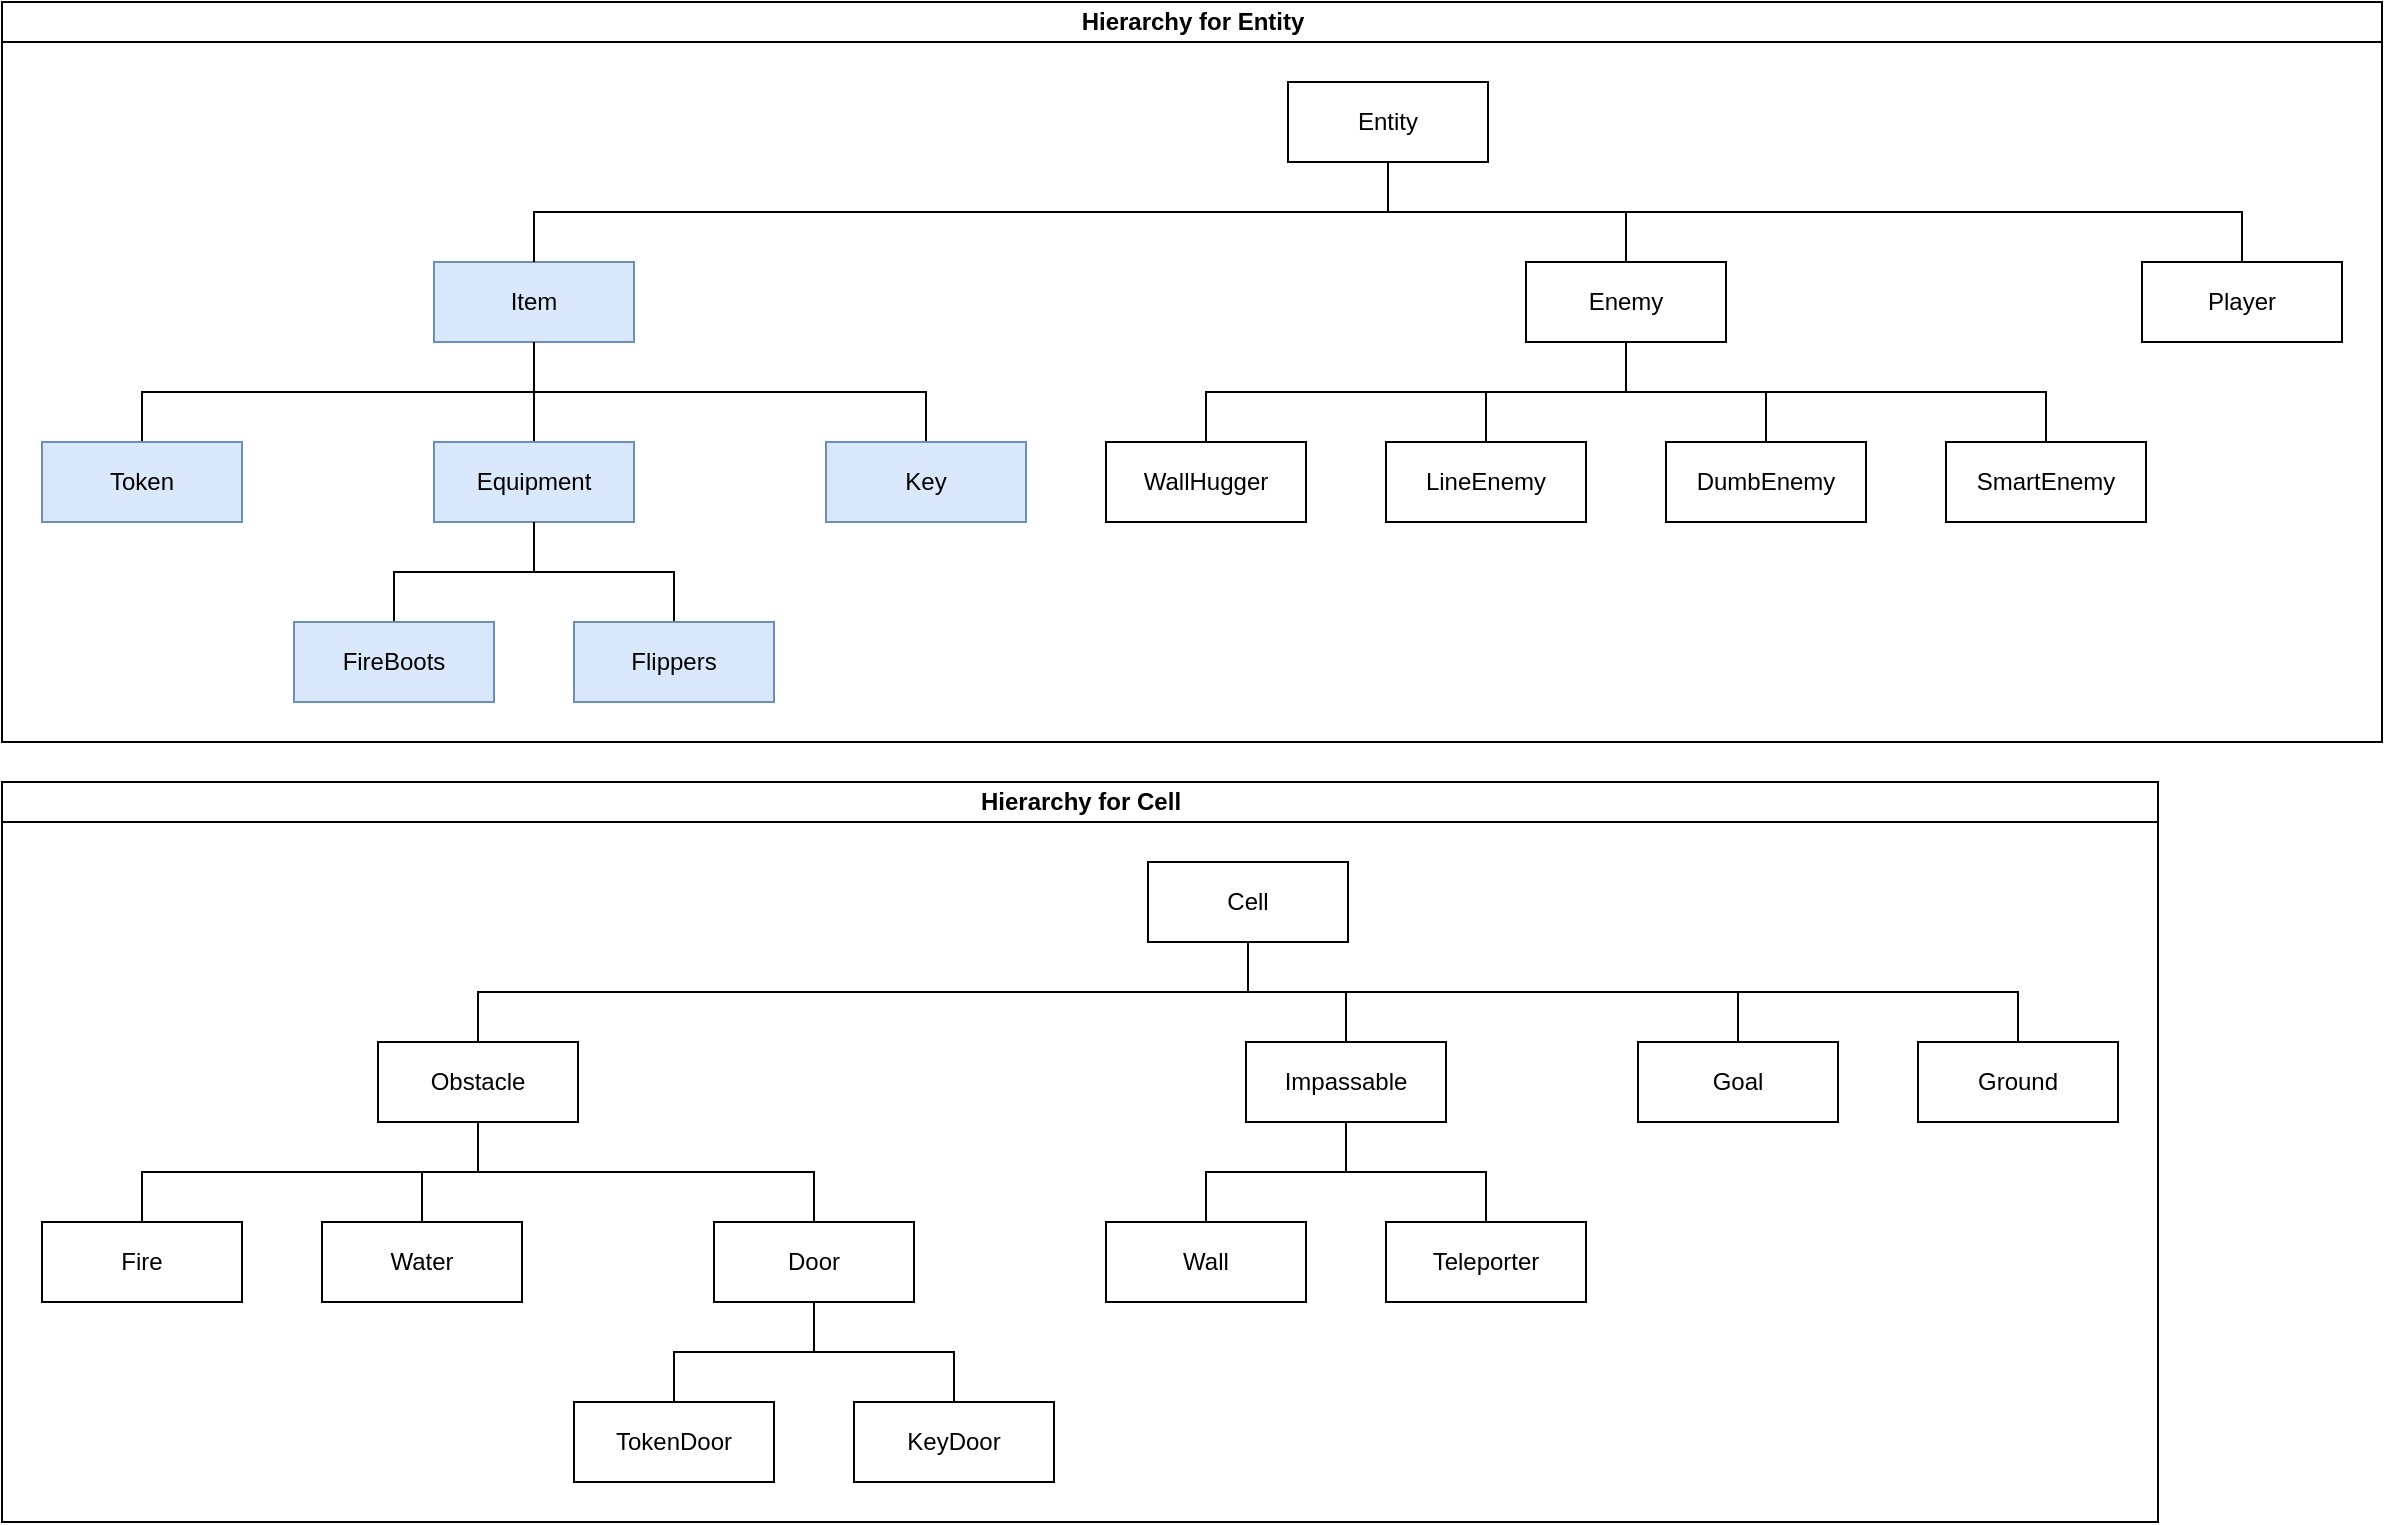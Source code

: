 <mxfile version="12.1.9" type="google" pages="1"><diagram id="meKidg2q8igJi93N8RpM" name="Page-1"><mxGraphModel dx="1172" dy="793" grid="1" gridSize="10" guides="1" tooltips="1" connect="1" arrows="1" fold="1" page="1" pageScale="1" pageWidth="1920" pageHeight="1200" math="0" shadow="0"><root><mxCell id="0"/><mxCell id="1" parent="0"/><mxCell id="5HYJxAa0KxBBGgCvKvpu-106" value="Hierarchy for Entity" style="swimlane;html=1;startSize=20;horizontal=1;childLayout=treeLayout;horizontalTree=0;resizable=0;containerType=tree;rounded=0;shadow=0;glass=0;comic=0;direction=east;" parent="1" vertex="1"><mxGeometry x="120" y="120" width="1190" height="370" as="geometry"/></mxCell><mxCell id="5HYJxAa0KxBBGgCvKvpu-107" value="Entity" style="whiteSpace=wrap;html=1;" parent="5HYJxAa0KxBBGgCvKvpu-106" vertex="1"><mxGeometry x="643" y="40" width="100" height="40" as="geometry"/></mxCell><mxCell id="5HYJxAa0KxBBGgCvKvpu-108" value="Item" style="whiteSpace=wrap;html=1;fillColor=#dae8fc;strokeColor=#6c8ebf;" parent="5HYJxAa0KxBBGgCvKvpu-106" vertex="1"><mxGeometry x="216" y="130" width="100" height="40" as="geometry"/></mxCell><mxCell id="5HYJxAa0KxBBGgCvKvpu-109" value="" style="edgeStyle=elbowEdgeStyle;elbow=vertical;html=1;rounded=0;endArrow=none;endFill=0;" parent="5HYJxAa0KxBBGgCvKvpu-106" source="5HYJxAa0KxBBGgCvKvpu-107" target="5HYJxAa0KxBBGgCvKvpu-108" edge="1"><mxGeometry relative="1" as="geometry"/></mxCell><mxCell id="5HYJxAa0KxBBGgCvKvpu-110" value="Enemy" style="whiteSpace=wrap;html=1;" parent="5HYJxAa0KxBBGgCvKvpu-106" vertex="1"><mxGeometry x="762" y="130" width="100" height="40" as="geometry"/></mxCell><mxCell id="5HYJxAa0KxBBGgCvKvpu-111" value="" style="edgeStyle=elbowEdgeStyle;elbow=vertical;html=1;rounded=0;endArrow=none;endFill=0;" parent="5HYJxAa0KxBBGgCvKvpu-106" source="5HYJxAa0KxBBGgCvKvpu-107" target="5HYJxAa0KxBBGgCvKvpu-110" edge="1"><mxGeometry relative="1" as="geometry"/></mxCell><mxCell id="5HYJxAa0KxBBGgCvKvpu-116" value="" style="edgeStyle=elbowEdgeStyle;elbow=vertical;html=1;rounded=0;endArrow=none;endFill=0;" parent="5HYJxAa0KxBBGgCvKvpu-106" source="5HYJxAa0KxBBGgCvKvpu-107" target="5HYJxAa0KxBBGgCvKvpu-117" edge="1"><mxGeometry relative="1" as="geometry"><mxPoint x="-2452" y="560" as="sourcePoint"/></mxGeometry></mxCell><mxCell id="5HYJxAa0KxBBGgCvKvpu-117" value="Player" style="whiteSpace=wrap;html=1;" parent="5HYJxAa0KxBBGgCvKvpu-106" vertex="1"><mxGeometry x="1070" y="130" width="100" height="40" as="geometry"/></mxCell><mxCell id="5HYJxAa0KxBBGgCvKvpu-120" value="" style="edgeStyle=elbowEdgeStyle;elbow=vertical;html=1;rounded=0;endArrow=none;endFill=0;" parent="5HYJxAa0KxBBGgCvKvpu-106" source="5HYJxAa0KxBBGgCvKvpu-110" target="5HYJxAa0KxBBGgCvKvpu-121" edge="1"><mxGeometry relative="1" as="geometry"><mxPoint x="-2272" y="520" as="sourcePoint"/></mxGeometry></mxCell><mxCell id="5HYJxAa0KxBBGgCvKvpu-121" value="WallHugger" style="whiteSpace=wrap;html=1;" parent="5HYJxAa0KxBBGgCvKvpu-106" vertex="1"><mxGeometry x="552" y="220" width="100" height="40" as="geometry"/></mxCell><mxCell id="5HYJxAa0KxBBGgCvKvpu-122" value="" style="edgeStyle=elbowEdgeStyle;elbow=vertical;html=1;rounded=0;endArrow=none;endFill=0;" parent="5HYJxAa0KxBBGgCvKvpu-106" source="5HYJxAa0KxBBGgCvKvpu-110" target="5HYJxAa0KxBBGgCvKvpu-123" edge="1"><mxGeometry relative="1" as="geometry"><mxPoint x="-2272" y="610" as="sourcePoint"/></mxGeometry></mxCell><mxCell id="5HYJxAa0KxBBGgCvKvpu-123" value="LineEnemy" style="whiteSpace=wrap;html=1;" parent="5HYJxAa0KxBBGgCvKvpu-106" vertex="1"><mxGeometry x="692" y="220" width="100" height="40" as="geometry"/></mxCell><mxCell id="5HYJxAa0KxBBGgCvKvpu-124" value="" style="edgeStyle=elbowEdgeStyle;elbow=vertical;html=1;rounded=0;endArrow=none;endFill=0;" parent="5HYJxAa0KxBBGgCvKvpu-106" source="5HYJxAa0KxBBGgCvKvpu-110" target="5HYJxAa0KxBBGgCvKvpu-125" edge="1"><mxGeometry relative="1" as="geometry"><mxPoint x="-2076" y="610" as="sourcePoint"/></mxGeometry></mxCell><mxCell id="5HYJxAa0KxBBGgCvKvpu-125" value="DumbEnemy" style="whiteSpace=wrap;html=1;" parent="5HYJxAa0KxBBGgCvKvpu-106" vertex="1"><mxGeometry x="832" y="220" width="100" height="40" as="geometry"/></mxCell><mxCell id="5HYJxAa0KxBBGgCvKvpu-126" value="" style="edgeStyle=elbowEdgeStyle;elbow=vertical;html=1;rounded=0;endArrow=none;endFill=0;" parent="5HYJxAa0KxBBGgCvKvpu-106" source="5HYJxAa0KxBBGgCvKvpu-110" target="5HYJxAa0KxBBGgCvKvpu-127" edge="1"><mxGeometry relative="1" as="geometry"><mxPoint x="-1824" y="610" as="sourcePoint"/></mxGeometry></mxCell><mxCell id="5HYJxAa0KxBBGgCvKvpu-127" value="SmartEnemy" style="whiteSpace=wrap;html=1;" parent="5HYJxAa0KxBBGgCvKvpu-106" vertex="1"><mxGeometry x="972" y="220" width="100" height="40" as="geometry"/></mxCell><mxCell id="5HYJxAa0KxBBGgCvKvpu-128" value="" style="edgeStyle=elbowEdgeStyle;elbow=vertical;html=1;rounded=0;endArrow=none;endFill=0;" parent="5HYJxAa0KxBBGgCvKvpu-106" source="5HYJxAa0KxBBGgCvKvpu-108" target="5HYJxAa0KxBBGgCvKvpu-129" edge="1"><mxGeometry relative="1" as="geometry"><mxPoint x="-1516" y="520" as="sourcePoint"/></mxGeometry></mxCell><mxCell id="5HYJxAa0KxBBGgCvKvpu-129" value="Token" style="whiteSpace=wrap;html=1;fillColor=#dae8fc;strokeColor=#6c8ebf;" parent="5HYJxAa0KxBBGgCvKvpu-106" vertex="1"><mxGeometry x="20" y="220" width="100" height="40" as="geometry"/></mxCell><mxCell id="5HYJxAa0KxBBGgCvKvpu-130" value="" style="edgeStyle=elbowEdgeStyle;elbow=vertical;html=1;rounded=0;endArrow=none;endFill=0;" parent="5HYJxAa0KxBBGgCvKvpu-106" source="5HYJxAa0KxBBGgCvKvpu-108" target="5HYJxAa0KxBBGgCvKvpu-131" edge="1"><mxGeometry relative="1" as="geometry"><mxPoint x="-1516" y="610" as="sourcePoint"/></mxGeometry></mxCell><mxCell id="5HYJxAa0KxBBGgCvKvpu-131" value="Equipment" style="whiteSpace=wrap;html=1;fillColor=#dae8fc;strokeColor=#6c8ebf;" parent="5HYJxAa0KxBBGgCvKvpu-106" vertex="1"><mxGeometry x="216" y="220" width="100" height="40" as="geometry"/></mxCell><mxCell id="5HYJxAa0KxBBGgCvKvpu-132" value="" style="edgeStyle=elbowEdgeStyle;elbow=vertical;html=1;rounded=0;endArrow=none;endFill=0;" parent="5HYJxAa0KxBBGgCvKvpu-106" source="5HYJxAa0KxBBGgCvKvpu-108" target="5HYJxAa0KxBBGgCvKvpu-133" edge="1"><mxGeometry relative="1" as="geometry"><mxPoint x="-1117" y="610" as="sourcePoint"/></mxGeometry></mxCell><mxCell id="5HYJxAa0KxBBGgCvKvpu-133" value="Key" style="whiteSpace=wrap;html=1;fillColor=#dae8fc;strokeColor=#6c8ebf;" parent="5HYJxAa0KxBBGgCvKvpu-106" vertex="1"><mxGeometry x="412" y="220" width="100" height="40" as="geometry"/></mxCell><mxCell id="5HYJxAa0KxBBGgCvKvpu-134" value="" style="edgeStyle=elbowEdgeStyle;elbow=vertical;html=1;rounded=0;endArrow=none;endFill=0;" parent="5HYJxAa0KxBBGgCvKvpu-106" source="5HYJxAa0KxBBGgCvKvpu-131" target="5HYJxAa0KxBBGgCvKvpu-135" edge="1"><mxGeometry relative="1" as="geometry"><mxPoint x="-613" y="610" as="sourcePoint"/></mxGeometry></mxCell><mxCell id="5HYJxAa0KxBBGgCvKvpu-135" value="FireBoots" style="whiteSpace=wrap;html=1;fillColor=#dae8fc;strokeColor=#6c8ebf;" parent="5HYJxAa0KxBBGgCvKvpu-106" vertex="1"><mxGeometry x="146" y="310" width="100" height="40" as="geometry"/></mxCell><mxCell id="5HYJxAa0KxBBGgCvKvpu-140" value="" style="edgeStyle=elbowEdgeStyle;elbow=vertical;html=1;rounded=0;endArrow=none;endFill=0;" parent="5HYJxAa0KxBBGgCvKvpu-106" source="5HYJxAa0KxBBGgCvKvpu-131" target="5HYJxAa0KxBBGgCvKvpu-141" edge="1"><mxGeometry relative="1" as="geometry"><mxPoint x="185" y="700" as="sourcePoint"/></mxGeometry></mxCell><mxCell id="5HYJxAa0KxBBGgCvKvpu-141" value="Flippers" style="whiteSpace=wrap;html=1;fillColor=#dae8fc;strokeColor=#6c8ebf;" parent="5HYJxAa0KxBBGgCvKvpu-106" vertex="1"><mxGeometry x="286" y="310" width="100" height="40" as="geometry"/></mxCell><mxCell id="5HYJxAa0KxBBGgCvKvpu-146" value="Hierarchy for Cell" style="swimlane;html=1;startSize=20;horizontal=1;childLayout=treeLayout;horizontalTree=0;resizable=0;containerType=tree;rounded=0;shadow=0;glass=0;comic=0;" parent="1" vertex="1"><mxGeometry x="120" y="510" width="1078" height="370" as="geometry"/></mxCell><mxCell id="5HYJxAa0KxBBGgCvKvpu-147" value="Cell" style="whiteSpace=wrap;html=1;" parent="5HYJxAa0KxBBGgCvKvpu-146" vertex="1"><mxGeometry x="573" y="40" width="100" height="40" as="geometry"/></mxCell><mxCell id="5HYJxAa0KxBBGgCvKvpu-148" value="Obstacle" style="whiteSpace=wrap;html=1;" parent="5HYJxAa0KxBBGgCvKvpu-146" vertex="1"><mxGeometry x="188" y="130" width="100" height="40" as="geometry"/></mxCell><mxCell id="5HYJxAa0KxBBGgCvKvpu-149" value="" style="edgeStyle=elbowEdgeStyle;elbow=vertical;html=1;rounded=0;endArrow=none;endFill=0;" parent="5HYJxAa0KxBBGgCvKvpu-146" source="5HYJxAa0KxBBGgCvKvpu-147" target="5HYJxAa0KxBBGgCvKvpu-148" edge="1"><mxGeometry relative="1" as="geometry"/></mxCell><mxCell id="5HYJxAa0KxBBGgCvKvpu-150" value="Impassable" style="whiteSpace=wrap;html=1;" parent="5HYJxAa0KxBBGgCvKvpu-146" vertex="1"><mxGeometry x="622" y="130" width="100" height="40" as="geometry"/></mxCell><mxCell id="5HYJxAa0KxBBGgCvKvpu-151" value="" style="edgeStyle=elbowEdgeStyle;elbow=vertical;html=1;rounded=0;endArrow=none;endFill=0;" parent="5HYJxAa0KxBBGgCvKvpu-146" source="5HYJxAa0KxBBGgCvKvpu-147" target="5HYJxAa0KxBBGgCvKvpu-150" edge="1"><mxGeometry relative="1" as="geometry"/></mxCell><mxCell id="5HYJxAa0KxBBGgCvKvpu-152" value="" style="edgeStyle=elbowEdgeStyle;elbow=vertical;html=1;rounded=0;endArrow=none;endFill=0;" parent="5HYJxAa0KxBBGgCvKvpu-146" source="5HYJxAa0KxBBGgCvKvpu-147" target="5HYJxAa0KxBBGgCvKvpu-153" edge="1"><mxGeometry relative="1" as="geometry"><mxPoint x="-4850" y="590" as="sourcePoint"/></mxGeometry></mxCell><mxCell id="5HYJxAa0KxBBGgCvKvpu-153" value="Goal" style="whiteSpace=wrap;html=1;" parent="5HYJxAa0KxBBGgCvKvpu-146" vertex="1"><mxGeometry x="818" y="130" width="100" height="40" as="geometry"/></mxCell><mxCell id="5HYJxAa0KxBBGgCvKvpu-154" value="" style="edgeStyle=elbowEdgeStyle;elbow=vertical;html=1;rounded=0;endArrow=none;endFill=0;" parent="5HYJxAa0KxBBGgCvKvpu-146" source="5HYJxAa0KxBBGgCvKvpu-147" target="5HYJxAa0KxBBGgCvKvpu-155" edge="1"><mxGeometry relative="1" as="geometry"><mxPoint x="-4710" y="590" as="sourcePoint"/></mxGeometry></mxCell><mxCell id="5HYJxAa0KxBBGgCvKvpu-155" value="Ground" style="whiteSpace=wrap;html=1;" parent="5HYJxAa0KxBBGgCvKvpu-146" vertex="1"><mxGeometry x="958" y="130" width="100" height="40" as="geometry"/></mxCell><mxCell id="5HYJxAa0KxBBGgCvKvpu-158" value="" style="edgeStyle=elbowEdgeStyle;elbow=vertical;html=1;rounded=0;endArrow=none;endFill=0;" parent="5HYJxAa0KxBBGgCvKvpu-146" source="5HYJxAa0KxBBGgCvKvpu-150" target="5HYJxAa0KxBBGgCvKvpu-159" edge="1"><mxGeometry relative="1" as="geometry"><mxPoint x="-4570" y="680" as="sourcePoint"/></mxGeometry></mxCell><mxCell id="5HYJxAa0KxBBGgCvKvpu-159" value="Wall" style="whiteSpace=wrap;html=1;" parent="5HYJxAa0KxBBGgCvKvpu-146" vertex="1"><mxGeometry x="552" y="220" width="100" height="40" as="geometry"/></mxCell><mxCell id="5HYJxAa0KxBBGgCvKvpu-162" value="" style="edgeStyle=elbowEdgeStyle;elbow=vertical;html=1;rounded=0;endArrow=none;endFill=0;" parent="5HYJxAa0KxBBGgCvKvpu-146" source="5HYJxAa0KxBBGgCvKvpu-150" target="5HYJxAa0KxBBGgCvKvpu-163" edge="1"><mxGeometry relative="1" as="geometry"><mxPoint x="-4297" y="680" as="sourcePoint"/></mxGeometry></mxCell><mxCell id="5HYJxAa0KxBBGgCvKvpu-163" value="Teleporter" style="whiteSpace=wrap;html=1;" parent="5HYJxAa0KxBBGgCvKvpu-146" vertex="1"><mxGeometry x="692" y="220" width="100" height="40" as="geometry"/></mxCell><mxCell id="5HYJxAa0KxBBGgCvKvpu-178" value="" style="edgeStyle=elbowEdgeStyle;elbow=vertical;html=1;rounded=0;endArrow=none;endFill=0;" parent="5HYJxAa0KxBBGgCvKvpu-146" source="5HYJxAa0KxBBGgCvKvpu-148" target="5HYJxAa0KxBBGgCvKvpu-179" edge="1"><mxGeometry relative="1" as="geometry"><mxPoint x="-2092" y="680" as="sourcePoint"/></mxGeometry></mxCell><mxCell id="5HYJxAa0KxBBGgCvKvpu-179" value="Fire" style="whiteSpace=wrap;html=1;" parent="5HYJxAa0KxBBGgCvKvpu-146" vertex="1"><mxGeometry x="20" y="220" width="100" height="40" as="geometry"/></mxCell><mxCell id="5HYJxAa0KxBBGgCvKvpu-180" value="" style="edgeStyle=elbowEdgeStyle;elbow=vertical;html=1;rounded=0;endArrow=none;endFill=0;" parent="5HYJxAa0KxBBGgCvKvpu-146" source="5HYJxAa0KxBBGgCvKvpu-148" target="5HYJxAa0KxBBGgCvKvpu-181" edge="1"><mxGeometry relative="1" as="geometry"><mxPoint x="-1644" y="680" as="sourcePoint"/></mxGeometry></mxCell><mxCell id="5HYJxAa0KxBBGgCvKvpu-181" value="Water" style="whiteSpace=wrap;html=1;" parent="5HYJxAa0KxBBGgCvKvpu-146" vertex="1"><mxGeometry x="160" y="220" width="100" height="40" as="geometry"/></mxCell><mxCell id="gYaPAO__pKNHXgB3Wlnc-1" value="" style="edgeStyle=elbowEdgeStyle;elbow=vertical;html=1;rounded=0;endArrow=none;endFill=0;" parent="5HYJxAa0KxBBGgCvKvpu-146" source="5HYJxAa0KxBBGgCvKvpu-148" target="gYaPAO__pKNHXgB3Wlnc-2" edge="1"><mxGeometry relative="1" as="geometry"><mxPoint x="-1091" y="680" as="sourcePoint"/></mxGeometry></mxCell><mxCell id="gYaPAO__pKNHXgB3Wlnc-2" value="Door" style="whiteSpace=wrap;html=1;" parent="5HYJxAa0KxBBGgCvKvpu-146" vertex="1"><mxGeometry x="356" y="220" width="100" height="40" as="geometry"/></mxCell><mxCell id="gYaPAO__pKNHXgB3Wlnc-3" value="" style="edgeStyle=elbowEdgeStyle;elbow=vertical;html=1;rounded=0;endArrow=none;endFill=0;" parent="5HYJxAa0KxBBGgCvKvpu-146" source="gYaPAO__pKNHXgB3Wlnc-2" target="gYaPAO__pKNHXgB3Wlnc-4" edge="1"><mxGeometry relative="1" as="geometry"><mxPoint x="-433" y="680" as="sourcePoint"/></mxGeometry></mxCell><mxCell id="gYaPAO__pKNHXgB3Wlnc-4" value="TokenDoor" style="whiteSpace=wrap;html=1;" parent="5HYJxAa0KxBBGgCvKvpu-146" vertex="1"><mxGeometry x="286" y="310" width="100" height="40" as="geometry"/></mxCell><mxCell id="gYaPAO__pKNHXgB3Wlnc-5" value="" style="edgeStyle=elbowEdgeStyle;elbow=vertical;html=1;rounded=0;endArrow=none;endFill=0;" parent="5HYJxAa0KxBBGgCvKvpu-146" source="gYaPAO__pKNHXgB3Wlnc-2" target="gYaPAO__pKNHXgB3Wlnc-6" edge="1"><mxGeometry relative="1" as="geometry"><mxPoint x="-153" y="770" as="sourcePoint"/></mxGeometry></mxCell><mxCell id="gYaPAO__pKNHXgB3Wlnc-6" value="KeyDoor" style="whiteSpace=wrap;html=1;" parent="5HYJxAa0KxBBGgCvKvpu-146" vertex="1"><mxGeometry x="426" y="310" width="100" height="40" as="geometry"/></mxCell></root></mxGraphModel></diagram></mxfile>